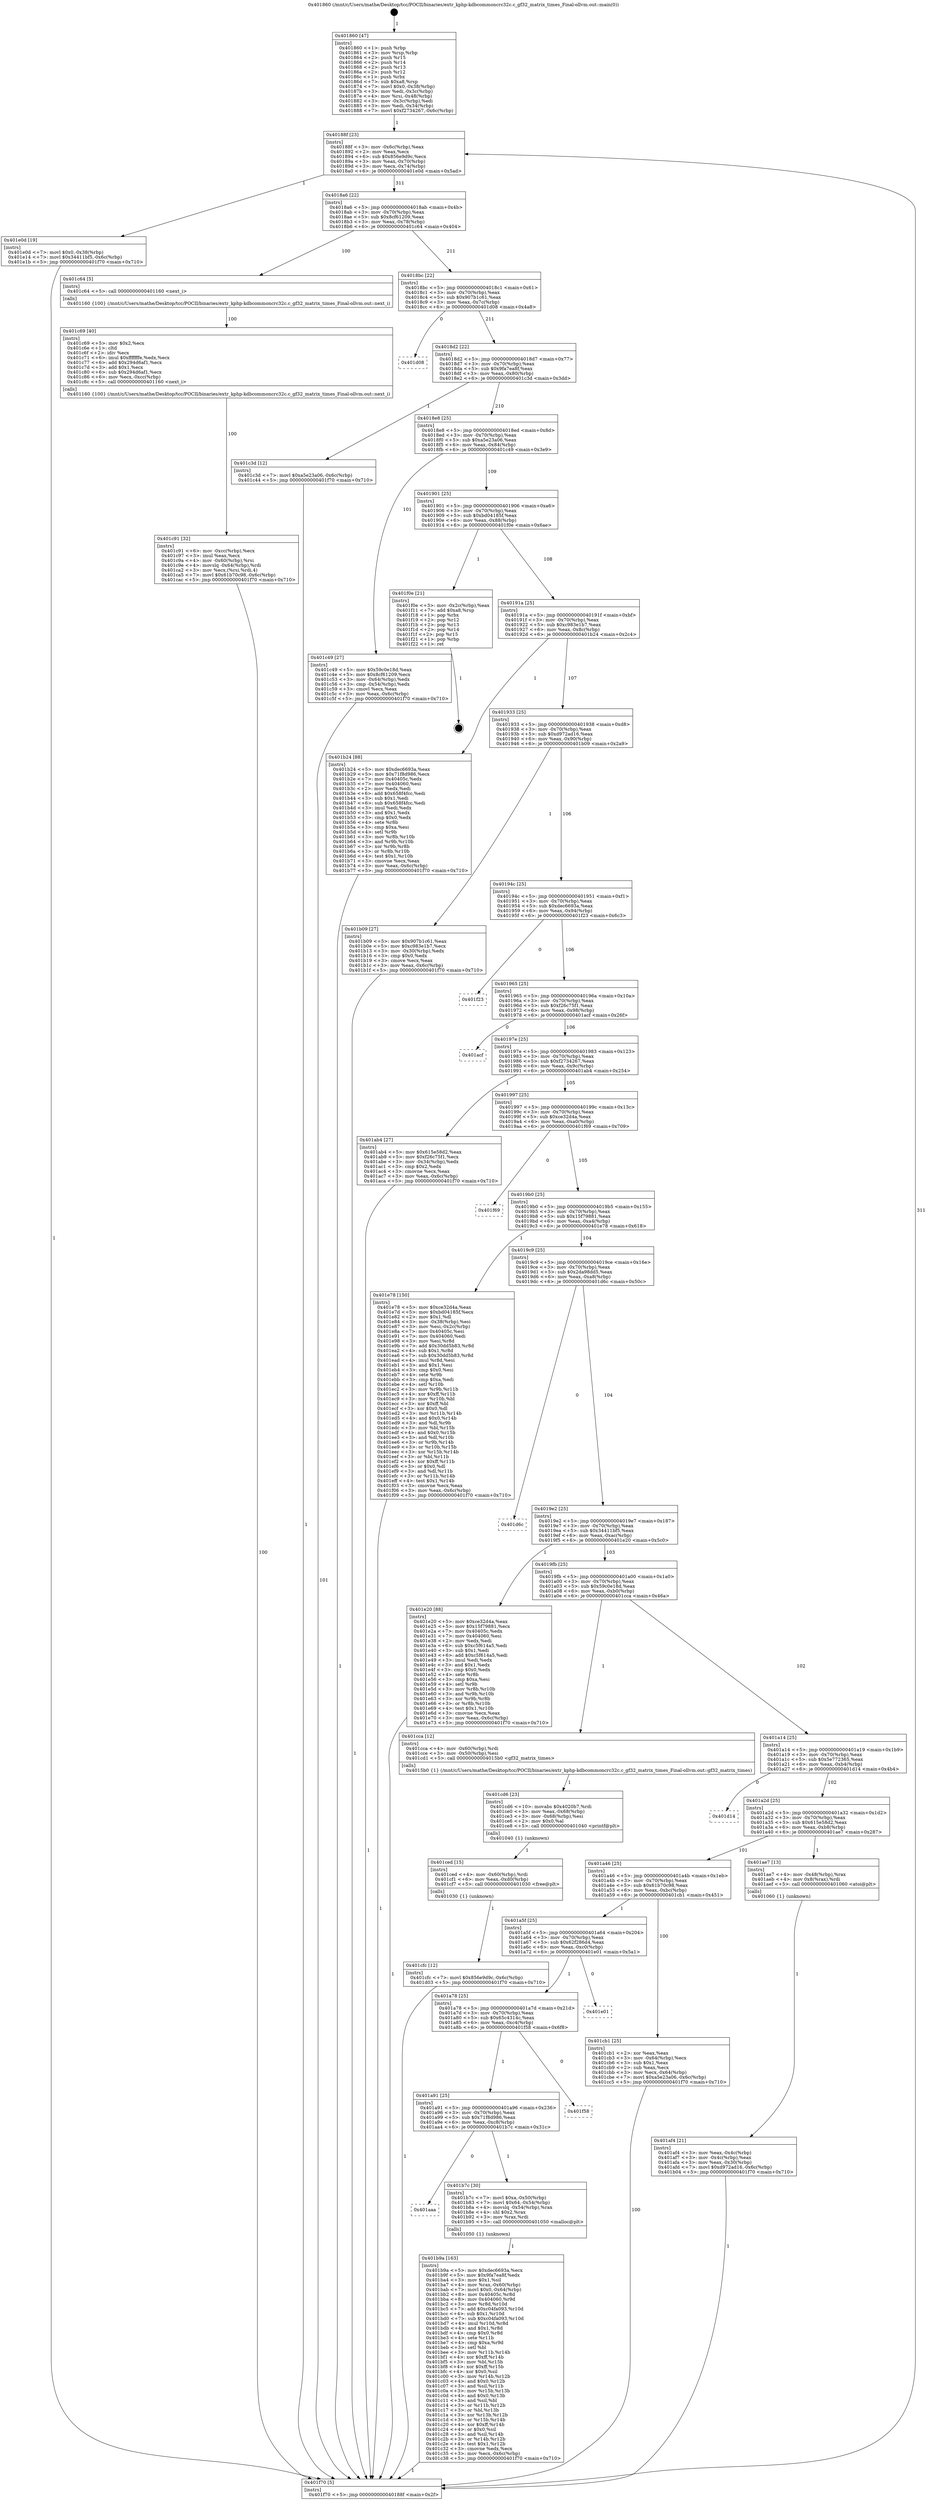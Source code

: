 digraph "0x401860" {
  label = "0x401860 (/mnt/c/Users/mathe/Desktop/tcc/POCII/binaries/extr_kphp-kdbcommoncrc32c.c_gf32_matrix_times_Final-ollvm.out::main(0))"
  labelloc = "t"
  node[shape=record]

  Entry [label="",width=0.3,height=0.3,shape=circle,fillcolor=black,style=filled]
  "0x40188f" [label="{
     0x40188f [23]\l
     | [instrs]\l
     &nbsp;&nbsp;0x40188f \<+3\>: mov -0x6c(%rbp),%eax\l
     &nbsp;&nbsp;0x401892 \<+2\>: mov %eax,%ecx\l
     &nbsp;&nbsp;0x401894 \<+6\>: sub $0x856e9d9c,%ecx\l
     &nbsp;&nbsp;0x40189a \<+3\>: mov %eax,-0x70(%rbp)\l
     &nbsp;&nbsp;0x40189d \<+3\>: mov %ecx,-0x74(%rbp)\l
     &nbsp;&nbsp;0x4018a0 \<+6\>: je 0000000000401e0d \<main+0x5ad\>\l
  }"]
  "0x401e0d" [label="{
     0x401e0d [19]\l
     | [instrs]\l
     &nbsp;&nbsp;0x401e0d \<+7\>: movl $0x0,-0x38(%rbp)\l
     &nbsp;&nbsp;0x401e14 \<+7\>: movl $0x34411bf5,-0x6c(%rbp)\l
     &nbsp;&nbsp;0x401e1b \<+5\>: jmp 0000000000401f70 \<main+0x710\>\l
  }"]
  "0x4018a6" [label="{
     0x4018a6 [22]\l
     | [instrs]\l
     &nbsp;&nbsp;0x4018a6 \<+5\>: jmp 00000000004018ab \<main+0x4b\>\l
     &nbsp;&nbsp;0x4018ab \<+3\>: mov -0x70(%rbp),%eax\l
     &nbsp;&nbsp;0x4018ae \<+5\>: sub $0x8cf61209,%eax\l
     &nbsp;&nbsp;0x4018b3 \<+3\>: mov %eax,-0x78(%rbp)\l
     &nbsp;&nbsp;0x4018b6 \<+6\>: je 0000000000401c64 \<main+0x404\>\l
  }"]
  Exit [label="",width=0.3,height=0.3,shape=circle,fillcolor=black,style=filled,peripheries=2]
  "0x401c64" [label="{
     0x401c64 [5]\l
     | [instrs]\l
     &nbsp;&nbsp;0x401c64 \<+5\>: call 0000000000401160 \<next_i\>\l
     | [calls]\l
     &nbsp;&nbsp;0x401160 \{100\} (/mnt/c/Users/mathe/Desktop/tcc/POCII/binaries/extr_kphp-kdbcommoncrc32c.c_gf32_matrix_times_Final-ollvm.out::next_i)\l
  }"]
  "0x4018bc" [label="{
     0x4018bc [22]\l
     | [instrs]\l
     &nbsp;&nbsp;0x4018bc \<+5\>: jmp 00000000004018c1 \<main+0x61\>\l
     &nbsp;&nbsp;0x4018c1 \<+3\>: mov -0x70(%rbp),%eax\l
     &nbsp;&nbsp;0x4018c4 \<+5\>: sub $0x907b1c61,%eax\l
     &nbsp;&nbsp;0x4018c9 \<+3\>: mov %eax,-0x7c(%rbp)\l
     &nbsp;&nbsp;0x4018cc \<+6\>: je 0000000000401d08 \<main+0x4a8\>\l
  }"]
  "0x401cfc" [label="{
     0x401cfc [12]\l
     | [instrs]\l
     &nbsp;&nbsp;0x401cfc \<+7\>: movl $0x856e9d9c,-0x6c(%rbp)\l
     &nbsp;&nbsp;0x401d03 \<+5\>: jmp 0000000000401f70 \<main+0x710\>\l
  }"]
  "0x401d08" [label="{
     0x401d08\l
  }", style=dashed]
  "0x4018d2" [label="{
     0x4018d2 [22]\l
     | [instrs]\l
     &nbsp;&nbsp;0x4018d2 \<+5\>: jmp 00000000004018d7 \<main+0x77\>\l
     &nbsp;&nbsp;0x4018d7 \<+3\>: mov -0x70(%rbp),%eax\l
     &nbsp;&nbsp;0x4018da \<+5\>: sub $0x9fa7ea8f,%eax\l
     &nbsp;&nbsp;0x4018df \<+3\>: mov %eax,-0x80(%rbp)\l
     &nbsp;&nbsp;0x4018e2 \<+6\>: je 0000000000401c3d \<main+0x3dd\>\l
  }"]
  "0x401ced" [label="{
     0x401ced [15]\l
     | [instrs]\l
     &nbsp;&nbsp;0x401ced \<+4\>: mov -0x60(%rbp),%rdi\l
     &nbsp;&nbsp;0x401cf1 \<+6\>: mov %eax,-0xd0(%rbp)\l
     &nbsp;&nbsp;0x401cf7 \<+5\>: call 0000000000401030 \<free@plt\>\l
     | [calls]\l
     &nbsp;&nbsp;0x401030 \{1\} (unknown)\l
  }"]
  "0x401c3d" [label="{
     0x401c3d [12]\l
     | [instrs]\l
     &nbsp;&nbsp;0x401c3d \<+7\>: movl $0xa5e23a06,-0x6c(%rbp)\l
     &nbsp;&nbsp;0x401c44 \<+5\>: jmp 0000000000401f70 \<main+0x710\>\l
  }"]
  "0x4018e8" [label="{
     0x4018e8 [25]\l
     | [instrs]\l
     &nbsp;&nbsp;0x4018e8 \<+5\>: jmp 00000000004018ed \<main+0x8d\>\l
     &nbsp;&nbsp;0x4018ed \<+3\>: mov -0x70(%rbp),%eax\l
     &nbsp;&nbsp;0x4018f0 \<+5\>: sub $0xa5e23a06,%eax\l
     &nbsp;&nbsp;0x4018f5 \<+6\>: mov %eax,-0x84(%rbp)\l
     &nbsp;&nbsp;0x4018fb \<+6\>: je 0000000000401c49 \<main+0x3e9\>\l
  }"]
  "0x401cd6" [label="{
     0x401cd6 [23]\l
     | [instrs]\l
     &nbsp;&nbsp;0x401cd6 \<+10\>: movabs $0x4020b7,%rdi\l
     &nbsp;&nbsp;0x401ce0 \<+3\>: mov %eax,-0x68(%rbp)\l
     &nbsp;&nbsp;0x401ce3 \<+3\>: mov -0x68(%rbp),%esi\l
     &nbsp;&nbsp;0x401ce6 \<+2\>: mov $0x0,%al\l
     &nbsp;&nbsp;0x401ce8 \<+5\>: call 0000000000401040 \<printf@plt\>\l
     | [calls]\l
     &nbsp;&nbsp;0x401040 \{1\} (unknown)\l
  }"]
  "0x401c49" [label="{
     0x401c49 [27]\l
     | [instrs]\l
     &nbsp;&nbsp;0x401c49 \<+5\>: mov $0x59c0e18d,%eax\l
     &nbsp;&nbsp;0x401c4e \<+5\>: mov $0x8cf61209,%ecx\l
     &nbsp;&nbsp;0x401c53 \<+3\>: mov -0x64(%rbp),%edx\l
     &nbsp;&nbsp;0x401c56 \<+3\>: cmp -0x54(%rbp),%edx\l
     &nbsp;&nbsp;0x401c59 \<+3\>: cmovl %ecx,%eax\l
     &nbsp;&nbsp;0x401c5c \<+3\>: mov %eax,-0x6c(%rbp)\l
     &nbsp;&nbsp;0x401c5f \<+5\>: jmp 0000000000401f70 \<main+0x710\>\l
  }"]
  "0x401901" [label="{
     0x401901 [25]\l
     | [instrs]\l
     &nbsp;&nbsp;0x401901 \<+5\>: jmp 0000000000401906 \<main+0xa6\>\l
     &nbsp;&nbsp;0x401906 \<+3\>: mov -0x70(%rbp),%eax\l
     &nbsp;&nbsp;0x401909 \<+5\>: sub $0xbd04185f,%eax\l
     &nbsp;&nbsp;0x40190e \<+6\>: mov %eax,-0x88(%rbp)\l
     &nbsp;&nbsp;0x401914 \<+6\>: je 0000000000401f0e \<main+0x6ae\>\l
  }"]
  "0x401c91" [label="{
     0x401c91 [32]\l
     | [instrs]\l
     &nbsp;&nbsp;0x401c91 \<+6\>: mov -0xcc(%rbp),%ecx\l
     &nbsp;&nbsp;0x401c97 \<+3\>: imul %eax,%ecx\l
     &nbsp;&nbsp;0x401c9a \<+4\>: mov -0x60(%rbp),%rsi\l
     &nbsp;&nbsp;0x401c9e \<+4\>: movslq -0x64(%rbp),%rdi\l
     &nbsp;&nbsp;0x401ca2 \<+3\>: mov %ecx,(%rsi,%rdi,4)\l
     &nbsp;&nbsp;0x401ca5 \<+7\>: movl $0x61b70c98,-0x6c(%rbp)\l
     &nbsp;&nbsp;0x401cac \<+5\>: jmp 0000000000401f70 \<main+0x710\>\l
  }"]
  "0x401f0e" [label="{
     0x401f0e [21]\l
     | [instrs]\l
     &nbsp;&nbsp;0x401f0e \<+3\>: mov -0x2c(%rbp),%eax\l
     &nbsp;&nbsp;0x401f11 \<+7\>: add $0xa8,%rsp\l
     &nbsp;&nbsp;0x401f18 \<+1\>: pop %rbx\l
     &nbsp;&nbsp;0x401f19 \<+2\>: pop %r12\l
     &nbsp;&nbsp;0x401f1b \<+2\>: pop %r13\l
     &nbsp;&nbsp;0x401f1d \<+2\>: pop %r14\l
     &nbsp;&nbsp;0x401f1f \<+2\>: pop %r15\l
     &nbsp;&nbsp;0x401f21 \<+1\>: pop %rbp\l
     &nbsp;&nbsp;0x401f22 \<+1\>: ret\l
  }"]
  "0x40191a" [label="{
     0x40191a [25]\l
     | [instrs]\l
     &nbsp;&nbsp;0x40191a \<+5\>: jmp 000000000040191f \<main+0xbf\>\l
     &nbsp;&nbsp;0x40191f \<+3\>: mov -0x70(%rbp),%eax\l
     &nbsp;&nbsp;0x401922 \<+5\>: sub $0xc983e1b7,%eax\l
     &nbsp;&nbsp;0x401927 \<+6\>: mov %eax,-0x8c(%rbp)\l
     &nbsp;&nbsp;0x40192d \<+6\>: je 0000000000401b24 \<main+0x2c4\>\l
  }"]
  "0x401c69" [label="{
     0x401c69 [40]\l
     | [instrs]\l
     &nbsp;&nbsp;0x401c69 \<+5\>: mov $0x2,%ecx\l
     &nbsp;&nbsp;0x401c6e \<+1\>: cltd\l
     &nbsp;&nbsp;0x401c6f \<+2\>: idiv %ecx\l
     &nbsp;&nbsp;0x401c71 \<+6\>: imul $0xfffffffe,%edx,%ecx\l
     &nbsp;&nbsp;0x401c77 \<+6\>: add $0x294d6af1,%ecx\l
     &nbsp;&nbsp;0x401c7d \<+3\>: add $0x1,%ecx\l
     &nbsp;&nbsp;0x401c80 \<+6\>: sub $0x294d6af1,%ecx\l
     &nbsp;&nbsp;0x401c86 \<+6\>: mov %ecx,-0xcc(%rbp)\l
     &nbsp;&nbsp;0x401c8c \<+5\>: call 0000000000401160 \<next_i\>\l
     | [calls]\l
     &nbsp;&nbsp;0x401160 \{100\} (/mnt/c/Users/mathe/Desktop/tcc/POCII/binaries/extr_kphp-kdbcommoncrc32c.c_gf32_matrix_times_Final-ollvm.out::next_i)\l
  }"]
  "0x401b24" [label="{
     0x401b24 [88]\l
     | [instrs]\l
     &nbsp;&nbsp;0x401b24 \<+5\>: mov $0xdec6693a,%eax\l
     &nbsp;&nbsp;0x401b29 \<+5\>: mov $0x71f8d986,%ecx\l
     &nbsp;&nbsp;0x401b2e \<+7\>: mov 0x40405c,%edx\l
     &nbsp;&nbsp;0x401b35 \<+7\>: mov 0x404060,%esi\l
     &nbsp;&nbsp;0x401b3c \<+2\>: mov %edx,%edi\l
     &nbsp;&nbsp;0x401b3e \<+6\>: add $0x658f4fcc,%edi\l
     &nbsp;&nbsp;0x401b44 \<+3\>: sub $0x1,%edi\l
     &nbsp;&nbsp;0x401b47 \<+6\>: sub $0x658f4fcc,%edi\l
     &nbsp;&nbsp;0x401b4d \<+3\>: imul %edi,%edx\l
     &nbsp;&nbsp;0x401b50 \<+3\>: and $0x1,%edx\l
     &nbsp;&nbsp;0x401b53 \<+3\>: cmp $0x0,%edx\l
     &nbsp;&nbsp;0x401b56 \<+4\>: sete %r8b\l
     &nbsp;&nbsp;0x401b5a \<+3\>: cmp $0xa,%esi\l
     &nbsp;&nbsp;0x401b5d \<+4\>: setl %r9b\l
     &nbsp;&nbsp;0x401b61 \<+3\>: mov %r8b,%r10b\l
     &nbsp;&nbsp;0x401b64 \<+3\>: and %r9b,%r10b\l
     &nbsp;&nbsp;0x401b67 \<+3\>: xor %r9b,%r8b\l
     &nbsp;&nbsp;0x401b6a \<+3\>: or %r8b,%r10b\l
     &nbsp;&nbsp;0x401b6d \<+4\>: test $0x1,%r10b\l
     &nbsp;&nbsp;0x401b71 \<+3\>: cmovne %ecx,%eax\l
     &nbsp;&nbsp;0x401b74 \<+3\>: mov %eax,-0x6c(%rbp)\l
     &nbsp;&nbsp;0x401b77 \<+5\>: jmp 0000000000401f70 \<main+0x710\>\l
  }"]
  "0x401933" [label="{
     0x401933 [25]\l
     | [instrs]\l
     &nbsp;&nbsp;0x401933 \<+5\>: jmp 0000000000401938 \<main+0xd8\>\l
     &nbsp;&nbsp;0x401938 \<+3\>: mov -0x70(%rbp),%eax\l
     &nbsp;&nbsp;0x40193b \<+5\>: sub $0xd972ad16,%eax\l
     &nbsp;&nbsp;0x401940 \<+6\>: mov %eax,-0x90(%rbp)\l
     &nbsp;&nbsp;0x401946 \<+6\>: je 0000000000401b09 \<main+0x2a9\>\l
  }"]
  "0x401b9a" [label="{
     0x401b9a [163]\l
     | [instrs]\l
     &nbsp;&nbsp;0x401b9a \<+5\>: mov $0xdec6693a,%ecx\l
     &nbsp;&nbsp;0x401b9f \<+5\>: mov $0x9fa7ea8f,%edx\l
     &nbsp;&nbsp;0x401ba4 \<+3\>: mov $0x1,%sil\l
     &nbsp;&nbsp;0x401ba7 \<+4\>: mov %rax,-0x60(%rbp)\l
     &nbsp;&nbsp;0x401bab \<+7\>: movl $0x0,-0x64(%rbp)\l
     &nbsp;&nbsp;0x401bb2 \<+8\>: mov 0x40405c,%r8d\l
     &nbsp;&nbsp;0x401bba \<+8\>: mov 0x404060,%r9d\l
     &nbsp;&nbsp;0x401bc2 \<+3\>: mov %r8d,%r10d\l
     &nbsp;&nbsp;0x401bc5 \<+7\>: add $0xc04fa093,%r10d\l
     &nbsp;&nbsp;0x401bcc \<+4\>: sub $0x1,%r10d\l
     &nbsp;&nbsp;0x401bd0 \<+7\>: sub $0xc04fa093,%r10d\l
     &nbsp;&nbsp;0x401bd7 \<+4\>: imul %r10d,%r8d\l
     &nbsp;&nbsp;0x401bdb \<+4\>: and $0x1,%r8d\l
     &nbsp;&nbsp;0x401bdf \<+4\>: cmp $0x0,%r8d\l
     &nbsp;&nbsp;0x401be3 \<+4\>: sete %r11b\l
     &nbsp;&nbsp;0x401be7 \<+4\>: cmp $0xa,%r9d\l
     &nbsp;&nbsp;0x401beb \<+3\>: setl %bl\l
     &nbsp;&nbsp;0x401bee \<+3\>: mov %r11b,%r14b\l
     &nbsp;&nbsp;0x401bf1 \<+4\>: xor $0xff,%r14b\l
     &nbsp;&nbsp;0x401bf5 \<+3\>: mov %bl,%r15b\l
     &nbsp;&nbsp;0x401bf8 \<+4\>: xor $0xff,%r15b\l
     &nbsp;&nbsp;0x401bfc \<+4\>: xor $0x0,%sil\l
     &nbsp;&nbsp;0x401c00 \<+3\>: mov %r14b,%r12b\l
     &nbsp;&nbsp;0x401c03 \<+4\>: and $0x0,%r12b\l
     &nbsp;&nbsp;0x401c07 \<+3\>: and %sil,%r11b\l
     &nbsp;&nbsp;0x401c0a \<+3\>: mov %r15b,%r13b\l
     &nbsp;&nbsp;0x401c0d \<+4\>: and $0x0,%r13b\l
     &nbsp;&nbsp;0x401c11 \<+3\>: and %sil,%bl\l
     &nbsp;&nbsp;0x401c14 \<+3\>: or %r11b,%r12b\l
     &nbsp;&nbsp;0x401c17 \<+3\>: or %bl,%r13b\l
     &nbsp;&nbsp;0x401c1a \<+3\>: xor %r13b,%r12b\l
     &nbsp;&nbsp;0x401c1d \<+3\>: or %r15b,%r14b\l
     &nbsp;&nbsp;0x401c20 \<+4\>: xor $0xff,%r14b\l
     &nbsp;&nbsp;0x401c24 \<+4\>: or $0x0,%sil\l
     &nbsp;&nbsp;0x401c28 \<+3\>: and %sil,%r14b\l
     &nbsp;&nbsp;0x401c2b \<+3\>: or %r14b,%r12b\l
     &nbsp;&nbsp;0x401c2e \<+4\>: test $0x1,%r12b\l
     &nbsp;&nbsp;0x401c32 \<+3\>: cmovne %edx,%ecx\l
     &nbsp;&nbsp;0x401c35 \<+3\>: mov %ecx,-0x6c(%rbp)\l
     &nbsp;&nbsp;0x401c38 \<+5\>: jmp 0000000000401f70 \<main+0x710\>\l
  }"]
  "0x401b09" [label="{
     0x401b09 [27]\l
     | [instrs]\l
     &nbsp;&nbsp;0x401b09 \<+5\>: mov $0x907b1c61,%eax\l
     &nbsp;&nbsp;0x401b0e \<+5\>: mov $0xc983e1b7,%ecx\l
     &nbsp;&nbsp;0x401b13 \<+3\>: mov -0x30(%rbp),%edx\l
     &nbsp;&nbsp;0x401b16 \<+3\>: cmp $0x0,%edx\l
     &nbsp;&nbsp;0x401b19 \<+3\>: cmove %ecx,%eax\l
     &nbsp;&nbsp;0x401b1c \<+3\>: mov %eax,-0x6c(%rbp)\l
     &nbsp;&nbsp;0x401b1f \<+5\>: jmp 0000000000401f70 \<main+0x710\>\l
  }"]
  "0x40194c" [label="{
     0x40194c [25]\l
     | [instrs]\l
     &nbsp;&nbsp;0x40194c \<+5\>: jmp 0000000000401951 \<main+0xf1\>\l
     &nbsp;&nbsp;0x401951 \<+3\>: mov -0x70(%rbp),%eax\l
     &nbsp;&nbsp;0x401954 \<+5\>: sub $0xdec6693a,%eax\l
     &nbsp;&nbsp;0x401959 \<+6\>: mov %eax,-0x94(%rbp)\l
     &nbsp;&nbsp;0x40195f \<+6\>: je 0000000000401f23 \<main+0x6c3\>\l
  }"]
  "0x401aaa" [label="{
     0x401aaa\l
  }", style=dashed]
  "0x401f23" [label="{
     0x401f23\l
  }", style=dashed]
  "0x401965" [label="{
     0x401965 [25]\l
     | [instrs]\l
     &nbsp;&nbsp;0x401965 \<+5\>: jmp 000000000040196a \<main+0x10a\>\l
     &nbsp;&nbsp;0x40196a \<+3\>: mov -0x70(%rbp),%eax\l
     &nbsp;&nbsp;0x40196d \<+5\>: sub $0xf26c75f1,%eax\l
     &nbsp;&nbsp;0x401972 \<+6\>: mov %eax,-0x98(%rbp)\l
     &nbsp;&nbsp;0x401978 \<+6\>: je 0000000000401acf \<main+0x26f\>\l
  }"]
  "0x401b7c" [label="{
     0x401b7c [30]\l
     | [instrs]\l
     &nbsp;&nbsp;0x401b7c \<+7\>: movl $0xa,-0x50(%rbp)\l
     &nbsp;&nbsp;0x401b83 \<+7\>: movl $0x64,-0x54(%rbp)\l
     &nbsp;&nbsp;0x401b8a \<+4\>: movslq -0x54(%rbp),%rax\l
     &nbsp;&nbsp;0x401b8e \<+4\>: shl $0x2,%rax\l
     &nbsp;&nbsp;0x401b92 \<+3\>: mov %rax,%rdi\l
     &nbsp;&nbsp;0x401b95 \<+5\>: call 0000000000401050 \<malloc@plt\>\l
     | [calls]\l
     &nbsp;&nbsp;0x401050 \{1\} (unknown)\l
  }"]
  "0x401acf" [label="{
     0x401acf\l
  }", style=dashed]
  "0x40197e" [label="{
     0x40197e [25]\l
     | [instrs]\l
     &nbsp;&nbsp;0x40197e \<+5\>: jmp 0000000000401983 \<main+0x123\>\l
     &nbsp;&nbsp;0x401983 \<+3\>: mov -0x70(%rbp),%eax\l
     &nbsp;&nbsp;0x401986 \<+5\>: sub $0xf2734267,%eax\l
     &nbsp;&nbsp;0x40198b \<+6\>: mov %eax,-0x9c(%rbp)\l
     &nbsp;&nbsp;0x401991 \<+6\>: je 0000000000401ab4 \<main+0x254\>\l
  }"]
  "0x401a91" [label="{
     0x401a91 [25]\l
     | [instrs]\l
     &nbsp;&nbsp;0x401a91 \<+5\>: jmp 0000000000401a96 \<main+0x236\>\l
     &nbsp;&nbsp;0x401a96 \<+3\>: mov -0x70(%rbp),%eax\l
     &nbsp;&nbsp;0x401a99 \<+5\>: sub $0x71f8d986,%eax\l
     &nbsp;&nbsp;0x401a9e \<+6\>: mov %eax,-0xc8(%rbp)\l
     &nbsp;&nbsp;0x401aa4 \<+6\>: je 0000000000401b7c \<main+0x31c\>\l
  }"]
  "0x401ab4" [label="{
     0x401ab4 [27]\l
     | [instrs]\l
     &nbsp;&nbsp;0x401ab4 \<+5\>: mov $0x615e58d2,%eax\l
     &nbsp;&nbsp;0x401ab9 \<+5\>: mov $0xf26c75f1,%ecx\l
     &nbsp;&nbsp;0x401abe \<+3\>: mov -0x34(%rbp),%edx\l
     &nbsp;&nbsp;0x401ac1 \<+3\>: cmp $0x2,%edx\l
     &nbsp;&nbsp;0x401ac4 \<+3\>: cmovne %ecx,%eax\l
     &nbsp;&nbsp;0x401ac7 \<+3\>: mov %eax,-0x6c(%rbp)\l
     &nbsp;&nbsp;0x401aca \<+5\>: jmp 0000000000401f70 \<main+0x710\>\l
  }"]
  "0x401997" [label="{
     0x401997 [25]\l
     | [instrs]\l
     &nbsp;&nbsp;0x401997 \<+5\>: jmp 000000000040199c \<main+0x13c\>\l
     &nbsp;&nbsp;0x40199c \<+3\>: mov -0x70(%rbp),%eax\l
     &nbsp;&nbsp;0x40199f \<+5\>: sub $0xce32d4a,%eax\l
     &nbsp;&nbsp;0x4019a4 \<+6\>: mov %eax,-0xa0(%rbp)\l
     &nbsp;&nbsp;0x4019aa \<+6\>: je 0000000000401f69 \<main+0x709\>\l
  }"]
  "0x401f70" [label="{
     0x401f70 [5]\l
     | [instrs]\l
     &nbsp;&nbsp;0x401f70 \<+5\>: jmp 000000000040188f \<main+0x2f\>\l
  }"]
  "0x401860" [label="{
     0x401860 [47]\l
     | [instrs]\l
     &nbsp;&nbsp;0x401860 \<+1\>: push %rbp\l
     &nbsp;&nbsp;0x401861 \<+3\>: mov %rsp,%rbp\l
     &nbsp;&nbsp;0x401864 \<+2\>: push %r15\l
     &nbsp;&nbsp;0x401866 \<+2\>: push %r14\l
     &nbsp;&nbsp;0x401868 \<+2\>: push %r13\l
     &nbsp;&nbsp;0x40186a \<+2\>: push %r12\l
     &nbsp;&nbsp;0x40186c \<+1\>: push %rbx\l
     &nbsp;&nbsp;0x40186d \<+7\>: sub $0xa8,%rsp\l
     &nbsp;&nbsp;0x401874 \<+7\>: movl $0x0,-0x38(%rbp)\l
     &nbsp;&nbsp;0x40187b \<+3\>: mov %edi,-0x3c(%rbp)\l
     &nbsp;&nbsp;0x40187e \<+4\>: mov %rsi,-0x48(%rbp)\l
     &nbsp;&nbsp;0x401882 \<+3\>: mov -0x3c(%rbp),%edi\l
     &nbsp;&nbsp;0x401885 \<+3\>: mov %edi,-0x34(%rbp)\l
     &nbsp;&nbsp;0x401888 \<+7\>: movl $0xf2734267,-0x6c(%rbp)\l
  }"]
  "0x401f58" [label="{
     0x401f58\l
  }", style=dashed]
  "0x401f69" [label="{
     0x401f69\l
  }", style=dashed]
  "0x4019b0" [label="{
     0x4019b0 [25]\l
     | [instrs]\l
     &nbsp;&nbsp;0x4019b0 \<+5\>: jmp 00000000004019b5 \<main+0x155\>\l
     &nbsp;&nbsp;0x4019b5 \<+3\>: mov -0x70(%rbp),%eax\l
     &nbsp;&nbsp;0x4019b8 \<+5\>: sub $0x15f79881,%eax\l
     &nbsp;&nbsp;0x4019bd \<+6\>: mov %eax,-0xa4(%rbp)\l
     &nbsp;&nbsp;0x4019c3 \<+6\>: je 0000000000401e78 \<main+0x618\>\l
  }"]
  "0x401a78" [label="{
     0x401a78 [25]\l
     | [instrs]\l
     &nbsp;&nbsp;0x401a78 \<+5\>: jmp 0000000000401a7d \<main+0x21d\>\l
     &nbsp;&nbsp;0x401a7d \<+3\>: mov -0x70(%rbp),%eax\l
     &nbsp;&nbsp;0x401a80 \<+5\>: sub $0x65c4314c,%eax\l
     &nbsp;&nbsp;0x401a85 \<+6\>: mov %eax,-0xc4(%rbp)\l
     &nbsp;&nbsp;0x401a8b \<+6\>: je 0000000000401f58 \<main+0x6f8\>\l
  }"]
  "0x401e78" [label="{
     0x401e78 [150]\l
     | [instrs]\l
     &nbsp;&nbsp;0x401e78 \<+5\>: mov $0xce32d4a,%eax\l
     &nbsp;&nbsp;0x401e7d \<+5\>: mov $0xbd04185f,%ecx\l
     &nbsp;&nbsp;0x401e82 \<+2\>: mov $0x1,%dl\l
     &nbsp;&nbsp;0x401e84 \<+3\>: mov -0x38(%rbp),%esi\l
     &nbsp;&nbsp;0x401e87 \<+3\>: mov %esi,-0x2c(%rbp)\l
     &nbsp;&nbsp;0x401e8a \<+7\>: mov 0x40405c,%esi\l
     &nbsp;&nbsp;0x401e91 \<+7\>: mov 0x404060,%edi\l
     &nbsp;&nbsp;0x401e98 \<+3\>: mov %esi,%r8d\l
     &nbsp;&nbsp;0x401e9b \<+7\>: add $0x30dd5b83,%r8d\l
     &nbsp;&nbsp;0x401ea2 \<+4\>: sub $0x1,%r8d\l
     &nbsp;&nbsp;0x401ea6 \<+7\>: sub $0x30dd5b83,%r8d\l
     &nbsp;&nbsp;0x401ead \<+4\>: imul %r8d,%esi\l
     &nbsp;&nbsp;0x401eb1 \<+3\>: and $0x1,%esi\l
     &nbsp;&nbsp;0x401eb4 \<+3\>: cmp $0x0,%esi\l
     &nbsp;&nbsp;0x401eb7 \<+4\>: sete %r9b\l
     &nbsp;&nbsp;0x401ebb \<+3\>: cmp $0xa,%edi\l
     &nbsp;&nbsp;0x401ebe \<+4\>: setl %r10b\l
     &nbsp;&nbsp;0x401ec2 \<+3\>: mov %r9b,%r11b\l
     &nbsp;&nbsp;0x401ec5 \<+4\>: xor $0xff,%r11b\l
     &nbsp;&nbsp;0x401ec9 \<+3\>: mov %r10b,%bl\l
     &nbsp;&nbsp;0x401ecc \<+3\>: xor $0xff,%bl\l
     &nbsp;&nbsp;0x401ecf \<+3\>: xor $0x0,%dl\l
     &nbsp;&nbsp;0x401ed2 \<+3\>: mov %r11b,%r14b\l
     &nbsp;&nbsp;0x401ed5 \<+4\>: and $0x0,%r14b\l
     &nbsp;&nbsp;0x401ed9 \<+3\>: and %dl,%r9b\l
     &nbsp;&nbsp;0x401edc \<+3\>: mov %bl,%r15b\l
     &nbsp;&nbsp;0x401edf \<+4\>: and $0x0,%r15b\l
     &nbsp;&nbsp;0x401ee3 \<+3\>: and %dl,%r10b\l
     &nbsp;&nbsp;0x401ee6 \<+3\>: or %r9b,%r14b\l
     &nbsp;&nbsp;0x401ee9 \<+3\>: or %r10b,%r15b\l
     &nbsp;&nbsp;0x401eec \<+3\>: xor %r15b,%r14b\l
     &nbsp;&nbsp;0x401eef \<+3\>: or %bl,%r11b\l
     &nbsp;&nbsp;0x401ef2 \<+4\>: xor $0xff,%r11b\l
     &nbsp;&nbsp;0x401ef6 \<+3\>: or $0x0,%dl\l
     &nbsp;&nbsp;0x401ef9 \<+3\>: and %dl,%r11b\l
     &nbsp;&nbsp;0x401efc \<+3\>: or %r11b,%r14b\l
     &nbsp;&nbsp;0x401eff \<+4\>: test $0x1,%r14b\l
     &nbsp;&nbsp;0x401f03 \<+3\>: cmovne %ecx,%eax\l
     &nbsp;&nbsp;0x401f06 \<+3\>: mov %eax,-0x6c(%rbp)\l
     &nbsp;&nbsp;0x401f09 \<+5\>: jmp 0000000000401f70 \<main+0x710\>\l
  }"]
  "0x4019c9" [label="{
     0x4019c9 [25]\l
     | [instrs]\l
     &nbsp;&nbsp;0x4019c9 \<+5\>: jmp 00000000004019ce \<main+0x16e\>\l
     &nbsp;&nbsp;0x4019ce \<+3\>: mov -0x70(%rbp),%eax\l
     &nbsp;&nbsp;0x4019d1 \<+5\>: sub $0x2da98dd5,%eax\l
     &nbsp;&nbsp;0x4019d6 \<+6\>: mov %eax,-0xa8(%rbp)\l
     &nbsp;&nbsp;0x4019dc \<+6\>: je 0000000000401d6c \<main+0x50c\>\l
  }"]
  "0x401e01" [label="{
     0x401e01\l
  }", style=dashed]
  "0x401d6c" [label="{
     0x401d6c\l
  }", style=dashed]
  "0x4019e2" [label="{
     0x4019e2 [25]\l
     | [instrs]\l
     &nbsp;&nbsp;0x4019e2 \<+5\>: jmp 00000000004019e7 \<main+0x187\>\l
     &nbsp;&nbsp;0x4019e7 \<+3\>: mov -0x70(%rbp),%eax\l
     &nbsp;&nbsp;0x4019ea \<+5\>: sub $0x34411bf5,%eax\l
     &nbsp;&nbsp;0x4019ef \<+6\>: mov %eax,-0xac(%rbp)\l
     &nbsp;&nbsp;0x4019f5 \<+6\>: je 0000000000401e20 \<main+0x5c0\>\l
  }"]
  "0x401a5f" [label="{
     0x401a5f [25]\l
     | [instrs]\l
     &nbsp;&nbsp;0x401a5f \<+5\>: jmp 0000000000401a64 \<main+0x204\>\l
     &nbsp;&nbsp;0x401a64 \<+3\>: mov -0x70(%rbp),%eax\l
     &nbsp;&nbsp;0x401a67 \<+5\>: sub $0x62f286d4,%eax\l
     &nbsp;&nbsp;0x401a6c \<+6\>: mov %eax,-0xc0(%rbp)\l
     &nbsp;&nbsp;0x401a72 \<+6\>: je 0000000000401e01 \<main+0x5a1\>\l
  }"]
  "0x401e20" [label="{
     0x401e20 [88]\l
     | [instrs]\l
     &nbsp;&nbsp;0x401e20 \<+5\>: mov $0xce32d4a,%eax\l
     &nbsp;&nbsp;0x401e25 \<+5\>: mov $0x15f79881,%ecx\l
     &nbsp;&nbsp;0x401e2a \<+7\>: mov 0x40405c,%edx\l
     &nbsp;&nbsp;0x401e31 \<+7\>: mov 0x404060,%esi\l
     &nbsp;&nbsp;0x401e38 \<+2\>: mov %edx,%edi\l
     &nbsp;&nbsp;0x401e3a \<+6\>: sub $0xc5f614a5,%edi\l
     &nbsp;&nbsp;0x401e40 \<+3\>: sub $0x1,%edi\l
     &nbsp;&nbsp;0x401e43 \<+6\>: add $0xc5f614a5,%edi\l
     &nbsp;&nbsp;0x401e49 \<+3\>: imul %edi,%edx\l
     &nbsp;&nbsp;0x401e4c \<+3\>: and $0x1,%edx\l
     &nbsp;&nbsp;0x401e4f \<+3\>: cmp $0x0,%edx\l
     &nbsp;&nbsp;0x401e52 \<+4\>: sete %r8b\l
     &nbsp;&nbsp;0x401e56 \<+3\>: cmp $0xa,%esi\l
     &nbsp;&nbsp;0x401e59 \<+4\>: setl %r9b\l
     &nbsp;&nbsp;0x401e5d \<+3\>: mov %r8b,%r10b\l
     &nbsp;&nbsp;0x401e60 \<+3\>: and %r9b,%r10b\l
     &nbsp;&nbsp;0x401e63 \<+3\>: xor %r9b,%r8b\l
     &nbsp;&nbsp;0x401e66 \<+3\>: or %r8b,%r10b\l
     &nbsp;&nbsp;0x401e69 \<+4\>: test $0x1,%r10b\l
     &nbsp;&nbsp;0x401e6d \<+3\>: cmovne %ecx,%eax\l
     &nbsp;&nbsp;0x401e70 \<+3\>: mov %eax,-0x6c(%rbp)\l
     &nbsp;&nbsp;0x401e73 \<+5\>: jmp 0000000000401f70 \<main+0x710\>\l
  }"]
  "0x4019fb" [label="{
     0x4019fb [25]\l
     | [instrs]\l
     &nbsp;&nbsp;0x4019fb \<+5\>: jmp 0000000000401a00 \<main+0x1a0\>\l
     &nbsp;&nbsp;0x401a00 \<+3\>: mov -0x70(%rbp),%eax\l
     &nbsp;&nbsp;0x401a03 \<+5\>: sub $0x59c0e18d,%eax\l
     &nbsp;&nbsp;0x401a08 \<+6\>: mov %eax,-0xb0(%rbp)\l
     &nbsp;&nbsp;0x401a0e \<+6\>: je 0000000000401cca \<main+0x46a\>\l
  }"]
  "0x401cb1" [label="{
     0x401cb1 [25]\l
     | [instrs]\l
     &nbsp;&nbsp;0x401cb1 \<+2\>: xor %eax,%eax\l
     &nbsp;&nbsp;0x401cb3 \<+3\>: mov -0x64(%rbp),%ecx\l
     &nbsp;&nbsp;0x401cb6 \<+3\>: sub $0x1,%eax\l
     &nbsp;&nbsp;0x401cb9 \<+2\>: sub %eax,%ecx\l
     &nbsp;&nbsp;0x401cbb \<+3\>: mov %ecx,-0x64(%rbp)\l
     &nbsp;&nbsp;0x401cbe \<+7\>: movl $0xa5e23a06,-0x6c(%rbp)\l
     &nbsp;&nbsp;0x401cc5 \<+5\>: jmp 0000000000401f70 \<main+0x710\>\l
  }"]
  "0x401cca" [label="{
     0x401cca [12]\l
     | [instrs]\l
     &nbsp;&nbsp;0x401cca \<+4\>: mov -0x60(%rbp),%rdi\l
     &nbsp;&nbsp;0x401cce \<+3\>: mov -0x50(%rbp),%esi\l
     &nbsp;&nbsp;0x401cd1 \<+5\>: call 00000000004015b0 \<gf32_matrix_times\>\l
     | [calls]\l
     &nbsp;&nbsp;0x4015b0 \{1\} (/mnt/c/Users/mathe/Desktop/tcc/POCII/binaries/extr_kphp-kdbcommoncrc32c.c_gf32_matrix_times_Final-ollvm.out::gf32_matrix_times)\l
  }"]
  "0x401a14" [label="{
     0x401a14 [25]\l
     | [instrs]\l
     &nbsp;&nbsp;0x401a14 \<+5\>: jmp 0000000000401a19 \<main+0x1b9\>\l
     &nbsp;&nbsp;0x401a19 \<+3\>: mov -0x70(%rbp),%eax\l
     &nbsp;&nbsp;0x401a1c \<+5\>: sub $0x5e772365,%eax\l
     &nbsp;&nbsp;0x401a21 \<+6\>: mov %eax,-0xb4(%rbp)\l
     &nbsp;&nbsp;0x401a27 \<+6\>: je 0000000000401d14 \<main+0x4b4\>\l
  }"]
  "0x401af4" [label="{
     0x401af4 [21]\l
     | [instrs]\l
     &nbsp;&nbsp;0x401af4 \<+3\>: mov %eax,-0x4c(%rbp)\l
     &nbsp;&nbsp;0x401af7 \<+3\>: mov -0x4c(%rbp),%eax\l
     &nbsp;&nbsp;0x401afa \<+3\>: mov %eax,-0x30(%rbp)\l
     &nbsp;&nbsp;0x401afd \<+7\>: movl $0xd972ad16,-0x6c(%rbp)\l
     &nbsp;&nbsp;0x401b04 \<+5\>: jmp 0000000000401f70 \<main+0x710\>\l
  }"]
  "0x401d14" [label="{
     0x401d14\l
  }", style=dashed]
  "0x401a2d" [label="{
     0x401a2d [25]\l
     | [instrs]\l
     &nbsp;&nbsp;0x401a2d \<+5\>: jmp 0000000000401a32 \<main+0x1d2\>\l
     &nbsp;&nbsp;0x401a32 \<+3\>: mov -0x70(%rbp),%eax\l
     &nbsp;&nbsp;0x401a35 \<+5\>: sub $0x615e58d2,%eax\l
     &nbsp;&nbsp;0x401a3a \<+6\>: mov %eax,-0xb8(%rbp)\l
     &nbsp;&nbsp;0x401a40 \<+6\>: je 0000000000401ae7 \<main+0x287\>\l
  }"]
  "0x401a46" [label="{
     0x401a46 [25]\l
     | [instrs]\l
     &nbsp;&nbsp;0x401a46 \<+5\>: jmp 0000000000401a4b \<main+0x1eb\>\l
     &nbsp;&nbsp;0x401a4b \<+3\>: mov -0x70(%rbp),%eax\l
     &nbsp;&nbsp;0x401a4e \<+5\>: sub $0x61b70c98,%eax\l
     &nbsp;&nbsp;0x401a53 \<+6\>: mov %eax,-0xbc(%rbp)\l
     &nbsp;&nbsp;0x401a59 \<+6\>: je 0000000000401cb1 \<main+0x451\>\l
  }"]
  "0x401ae7" [label="{
     0x401ae7 [13]\l
     | [instrs]\l
     &nbsp;&nbsp;0x401ae7 \<+4\>: mov -0x48(%rbp),%rax\l
     &nbsp;&nbsp;0x401aeb \<+4\>: mov 0x8(%rax),%rdi\l
     &nbsp;&nbsp;0x401aef \<+5\>: call 0000000000401060 \<atoi@plt\>\l
     | [calls]\l
     &nbsp;&nbsp;0x401060 \{1\} (unknown)\l
  }"]
  Entry -> "0x401860" [label=" 1"]
  "0x40188f" -> "0x401e0d" [label=" 1"]
  "0x40188f" -> "0x4018a6" [label=" 311"]
  "0x401f0e" -> Exit [label=" 1"]
  "0x4018a6" -> "0x401c64" [label=" 100"]
  "0x4018a6" -> "0x4018bc" [label=" 211"]
  "0x401e78" -> "0x401f70" [label=" 1"]
  "0x4018bc" -> "0x401d08" [label=" 0"]
  "0x4018bc" -> "0x4018d2" [label=" 211"]
  "0x401e20" -> "0x401f70" [label=" 1"]
  "0x4018d2" -> "0x401c3d" [label=" 1"]
  "0x4018d2" -> "0x4018e8" [label=" 210"]
  "0x401e0d" -> "0x401f70" [label=" 1"]
  "0x4018e8" -> "0x401c49" [label=" 101"]
  "0x4018e8" -> "0x401901" [label=" 109"]
  "0x401cfc" -> "0x401f70" [label=" 1"]
  "0x401901" -> "0x401f0e" [label=" 1"]
  "0x401901" -> "0x40191a" [label=" 108"]
  "0x401ced" -> "0x401cfc" [label=" 1"]
  "0x40191a" -> "0x401b24" [label=" 1"]
  "0x40191a" -> "0x401933" [label=" 107"]
  "0x401cd6" -> "0x401ced" [label=" 1"]
  "0x401933" -> "0x401b09" [label=" 1"]
  "0x401933" -> "0x40194c" [label=" 106"]
  "0x401cca" -> "0x401cd6" [label=" 1"]
  "0x40194c" -> "0x401f23" [label=" 0"]
  "0x40194c" -> "0x401965" [label=" 106"]
  "0x401cb1" -> "0x401f70" [label=" 100"]
  "0x401965" -> "0x401acf" [label=" 0"]
  "0x401965" -> "0x40197e" [label=" 106"]
  "0x401c91" -> "0x401f70" [label=" 100"]
  "0x40197e" -> "0x401ab4" [label=" 1"]
  "0x40197e" -> "0x401997" [label=" 105"]
  "0x401ab4" -> "0x401f70" [label=" 1"]
  "0x401860" -> "0x40188f" [label=" 1"]
  "0x401f70" -> "0x40188f" [label=" 311"]
  "0x401c64" -> "0x401c69" [label=" 100"]
  "0x401997" -> "0x401f69" [label=" 0"]
  "0x401997" -> "0x4019b0" [label=" 105"]
  "0x401c49" -> "0x401f70" [label=" 101"]
  "0x4019b0" -> "0x401e78" [label=" 1"]
  "0x4019b0" -> "0x4019c9" [label=" 104"]
  "0x401b9a" -> "0x401f70" [label=" 1"]
  "0x4019c9" -> "0x401d6c" [label=" 0"]
  "0x4019c9" -> "0x4019e2" [label=" 104"]
  "0x401b7c" -> "0x401b9a" [label=" 1"]
  "0x4019e2" -> "0x401e20" [label=" 1"]
  "0x4019e2" -> "0x4019fb" [label=" 103"]
  "0x401a91" -> "0x401b7c" [label=" 1"]
  "0x4019fb" -> "0x401cca" [label=" 1"]
  "0x4019fb" -> "0x401a14" [label=" 102"]
  "0x401c69" -> "0x401c91" [label=" 100"]
  "0x401a14" -> "0x401d14" [label=" 0"]
  "0x401a14" -> "0x401a2d" [label=" 102"]
  "0x401a78" -> "0x401f58" [label=" 0"]
  "0x401a2d" -> "0x401ae7" [label=" 1"]
  "0x401a2d" -> "0x401a46" [label=" 101"]
  "0x401ae7" -> "0x401af4" [label=" 1"]
  "0x401af4" -> "0x401f70" [label=" 1"]
  "0x401b09" -> "0x401f70" [label=" 1"]
  "0x401b24" -> "0x401f70" [label=" 1"]
  "0x401a78" -> "0x401a91" [label=" 1"]
  "0x401a46" -> "0x401cb1" [label=" 100"]
  "0x401a46" -> "0x401a5f" [label=" 1"]
  "0x401a91" -> "0x401aaa" [label=" 0"]
  "0x401a5f" -> "0x401e01" [label=" 0"]
  "0x401a5f" -> "0x401a78" [label=" 1"]
  "0x401c3d" -> "0x401f70" [label=" 1"]
}
